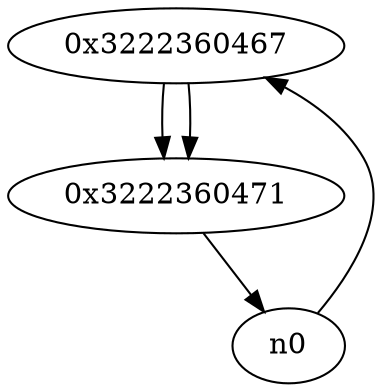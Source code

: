 digraph G{
/* nodes */
  n1 [label="0x3222360467"]
  n2 [label="0x3222360471"]
/* edges */
n1 -> n2;
n0 -> n1;
n2 -> n0;
n1 -> n2;
}
